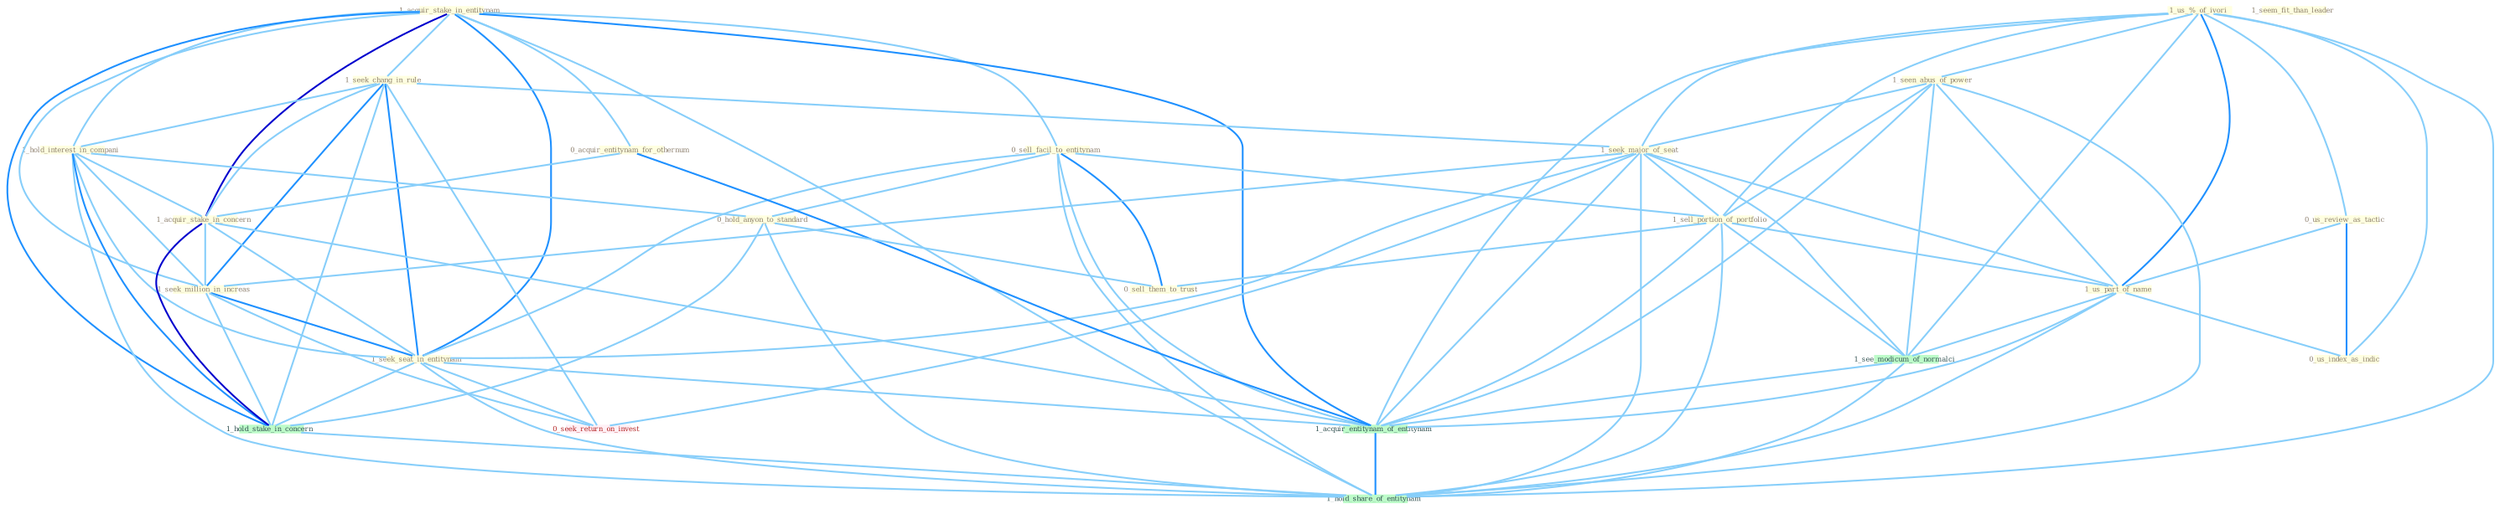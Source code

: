 Graph G{ 
    node
    [shape=polygon,style=filled,width=.5,height=.06,color="#BDFCC9",fixedsize=true,fontsize=4,
    fontcolor="#2f4f4f"];
    {node
    [color="#ffffe0", fontcolor="#8b7d6b"] "1_us_%_of_ivori " "1_acquir_stake_in_entitynam " "0_sell_facil_to_entitynam " "1_seek_chang_in_rule " "1_seen_abus_of_power " "1_hold_interest_in_compani " "1_seem_fit_than_leader " "1_seek_major_of_seat " "0_acquir_entitynam_for_othernum " "1_acquir_stake_in_concern " "1_seek_million_in_increas " "0_us_review_as_tactic " "0_hold_anyon_to_standard " "1_sell_portion_of_portfolio " "1_us_part_of_name " "0_sell_them_to_trust " "0_us_index_as_indic " "1_seek_seat_in_entitynam "}
{node [color="#fff0f5", fontcolor="#b22222"] "0_seek_return_on_invest "}
edge [color="#B0E2FF"];

	"1_us_%_of_ivori " -- "1_seen_abus_of_power " [w="1", color="#87cefa" ];
	"1_us_%_of_ivori " -- "1_seek_major_of_seat " [w="1", color="#87cefa" ];
	"1_us_%_of_ivori " -- "0_us_review_as_tactic " [w="1", color="#87cefa" ];
	"1_us_%_of_ivori " -- "1_sell_portion_of_portfolio " [w="1", color="#87cefa" ];
	"1_us_%_of_ivori " -- "1_us_part_of_name " [w="2", color="#1e90ff" , len=0.8];
	"1_us_%_of_ivori " -- "0_us_index_as_indic " [w="1", color="#87cefa" ];
	"1_us_%_of_ivori " -- "1_see_modicum_of_normalci " [w="1", color="#87cefa" ];
	"1_us_%_of_ivori " -- "1_acquir_entitynam_of_entitynam " [w="1", color="#87cefa" ];
	"1_us_%_of_ivori " -- "1_hold_share_of_entitynam " [w="1", color="#87cefa" ];
	"1_acquir_stake_in_entitynam " -- "0_sell_facil_to_entitynam " [w="1", color="#87cefa" ];
	"1_acquir_stake_in_entitynam " -- "1_seek_chang_in_rule " [w="1", color="#87cefa" ];
	"1_acquir_stake_in_entitynam " -- "1_hold_interest_in_compani " [w="1", color="#87cefa" ];
	"1_acquir_stake_in_entitynam " -- "0_acquir_entitynam_for_othernum " [w="1", color="#87cefa" ];
	"1_acquir_stake_in_entitynam " -- "1_acquir_stake_in_concern " [w="3", color="#0000cd" , len=0.6];
	"1_acquir_stake_in_entitynam " -- "1_seek_million_in_increas " [w="1", color="#87cefa" ];
	"1_acquir_stake_in_entitynam " -- "1_seek_seat_in_entitynam " [w="2", color="#1e90ff" , len=0.8];
	"1_acquir_stake_in_entitynam " -- "1_hold_stake_in_concern " [w="2", color="#1e90ff" , len=0.8];
	"1_acquir_stake_in_entitynam " -- "1_acquir_entitynam_of_entitynam " [w="2", color="#1e90ff" , len=0.8];
	"1_acquir_stake_in_entitynam " -- "1_hold_share_of_entitynam " [w="1", color="#87cefa" ];
	"0_sell_facil_to_entitynam " -- "0_hold_anyon_to_standard " [w="1", color="#87cefa" ];
	"0_sell_facil_to_entitynam " -- "1_sell_portion_of_portfolio " [w="1", color="#87cefa" ];
	"0_sell_facil_to_entitynam " -- "0_sell_them_to_trust " [w="2", color="#1e90ff" , len=0.8];
	"0_sell_facil_to_entitynam " -- "1_seek_seat_in_entitynam " [w="1", color="#87cefa" ];
	"0_sell_facil_to_entitynam " -- "1_acquir_entitynam_of_entitynam " [w="1", color="#87cefa" ];
	"0_sell_facil_to_entitynam " -- "1_hold_share_of_entitynam " [w="1", color="#87cefa" ];
	"1_seek_chang_in_rule " -- "1_hold_interest_in_compani " [w="1", color="#87cefa" ];
	"1_seek_chang_in_rule " -- "1_seek_major_of_seat " [w="1", color="#87cefa" ];
	"1_seek_chang_in_rule " -- "1_acquir_stake_in_concern " [w="1", color="#87cefa" ];
	"1_seek_chang_in_rule " -- "1_seek_million_in_increas " [w="2", color="#1e90ff" , len=0.8];
	"1_seek_chang_in_rule " -- "1_seek_seat_in_entitynam " [w="2", color="#1e90ff" , len=0.8];
	"1_seek_chang_in_rule " -- "1_hold_stake_in_concern " [w="1", color="#87cefa" ];
	"1_seek_chang_in_rule " -- "0_seek_return_on_invest " [w="1", color="#87cefa" ];
	"1_seen_abus_of_power " -- "1_seek_major_of_seat " [w="1", color="#87cefa" ];
	"1_seen_abus_of_power " -- "1_sell_portion_of_portfolio " [w="1", color="#87cefa" ];
	"1_seen_abus_of_power " -- "1_us_part_of_name " [w="1", color="#87cefa" ];
	"1_seen_abus_of_power " -- "1_see_modicum_of_normalci " [w="1", color="#87cefa" ];
	"1_seen_abus_of_power " -- "1_acquir_entitynam_of_entitynam " [w="1", color="#87cefa" ];
	"1_seen_abus_of_power " -- "1_hold_share_of_entitynam " [w="1", color="#87cefa" ];
	"1_hold_interest_in_compani " -- "1_acquir_stake_in_concern " [w="1", color="#87cefa" ];
	"1_hold_interest_in_compani " -- "1_seek_million_in_increas " [w="1", color="#87cefa" ];
	"1_hold_interest_in_compani " -- "0_hold_anyon_to_standard " [w="1", color="#87cefa" ];
	"1_hold_interest_in_compani " -- "1_seek_seat_in_entitynam " [w="1", color="#87cefa" ];
	"1_hold_interest_in_compani " -- "1_hold_stake_in_concern " [w="2", color="#1e90ff" , len=0.8];
	"1_hold_interest_in_compani " -- "1_hold_share_of_entitynam " [w="1", color="#87cefa" ];
	"1_seek_major_of_seat " -- "1_seek_million_in_increas " [w="1", color="#87cefa" ];
	"1_seek_major_of_seat " -- "1_sell_portion_of_portfolio " [w="1", color="#87cefa" ];
	"1_seek_major_of_seat " -- "1_us_part_of_name " [w="1", color="#87cefa" ];
	"1_seek_major_of_seat " -- "1_seek_seat_in_entitynam " [w="1", color="#87cefa" ];
	"1_seek_major_of_seat " -- "0_seek_return_on_invest " [w="1", color="#87cefa" ];
	"1_seek_major_of_seat " -- "1_see_modicum_of_normalci " [w="1", color="#87cefa" ];
	"1_seek_major_of_seat " -- "1_acquir_entitynam_of_entitynam " [w="1", color="#87cefa" ];
	"1_seek_major_of_seat " -- "1_hold_share_of_entitynam " [w="1", color="#87cefa" ];
	"0_acquir_entitynam_for_othernum " -- "1_acquir_stake_in_concern " [w="1", color="#87cefa" ];
	"0_acquir_entitynam_for_othernum " -- "1_acquir_entitynam_of_entitynam " [w="2", color="#1e90ff" , len=0.8];
	"1_acquir_stake_in_concern " -- "1_seek_million_in_increas " [w="1", color="#87cefa" ];
	"1_acquir_stake_in_concern " -- "1_seek_seat_in_entitynam " [w="1", color="#87cefa" ];
	"1_acquir_stake_in_concern " -- "1_hold_stake_in_concern " [w="3", color="#0000cd" , len=0.6];
	"1_acquir_stake_in_concern " -- "1_acquir_entitynam_of_entitynam " [w="1", color="#87cefa" ];
	"1_seek_million_in_increas " -- "1_seek_seat_in_entitynam " [w="2", color="#1e90ff" , len=0.8];
	"1_seek_million_in_increas " -- "1_hold_stake_in_concern " [w="1", color="#87cefa" ];
	"1_seek_million_in_increas " -- "0_seek_return_on_invest " [w="1", color="#87cefa" ];
	"0_us_review_as_tactic " -- "1_us_part_of_name " [w="1", color="#87cefa" ];
	"0_us_review_as_tactic " -- "0_us_index_as_indic " [w="2", color="#1e90ff" , len=0.8];
	"0_hold_anyon_to_standard " -- "0_sell_them_to_trust " [w="1", color="#87cefa" ];
	"0_hold_anyon_to_standard " -- "1_hold_stake_in_concern " [w="1", color="#87cefa" ];
	"0_hold_anyon_to_standard " -- "1_hold_share_of_entitynam " [w="1", color="#87cefa" ];
	"1_sell_portion_of_portfolio " -- "1_us_part_of_name " [w="1", color="#87cefa" ];
	"1_sell_portion_of_portfolio " -- "0_sell_them_to_trust " [w="1", color="#87cefa" ];
	"1_sell_portion_of_portfolio " -- "1_see_modicum_of_normalci " [w="1", color="#87cefa" ];
	"1_sell_portion_of_portfolio " -- "1_acquir_entitynam_of_entitynam " [w="1", color="#87cefa" ];
	"1_sell_portion_of_portfolio " -- "1_hold_share_of_entitynam " [w="1", color="#87cefa" ];
	"1_us_part_of_name " -- "0_us_index_as_indic " [w="1", color="#87cefa" ];
	"1_us_part_of_name " -- "1_see_modicum_of_normalci " [w="1", color="#87cefa" ];
	"1_us_part_of_name " -- "1_acquir_entitynam_of_entitynam " [w="1", color="#87cefa" ];
	"1_us_part_of_name " -- "1_hold_share_of_entitynam " [w="1", color="#87cefa" ];
	"1_seek_seat_in_entitynam " -- "1_hold_stake_in_concern " [w="1", color="#87cefa" ];
	"1_seek_seat_in_entitynam " -- "0_seek_return_on_invest " [w="1", color="#87cefa" ];
	"1_seek_seat_in_entitynam " -- "1_acquir_entitynam_of_entitynam " [w="1", color="#87cefa" ];
	"1_seek_seat_in_entitynam " -- "1_hold_share_of_entitynam " [w="1", color="#87cefa" ];
	"1_hold_stake_in_concern " -- "1_hold_share_of_entitynam " [w="1", color="#87cefa" ];
	"1_see_modicum_of_normalci " -- "1_acquir_entitynam_of_entitynam " [w="1", color="#87cefa" ];
	"1_see_modicum_of_normalci " -- "1_hold_share_of_entitynam " [w="1", color="#87cefa" ];
	"1_acquir_entitynam_of_entitynam " -- "1_hold_share_of_entitynam " [w="2", color="#1e90ff" , len=0.8];
}